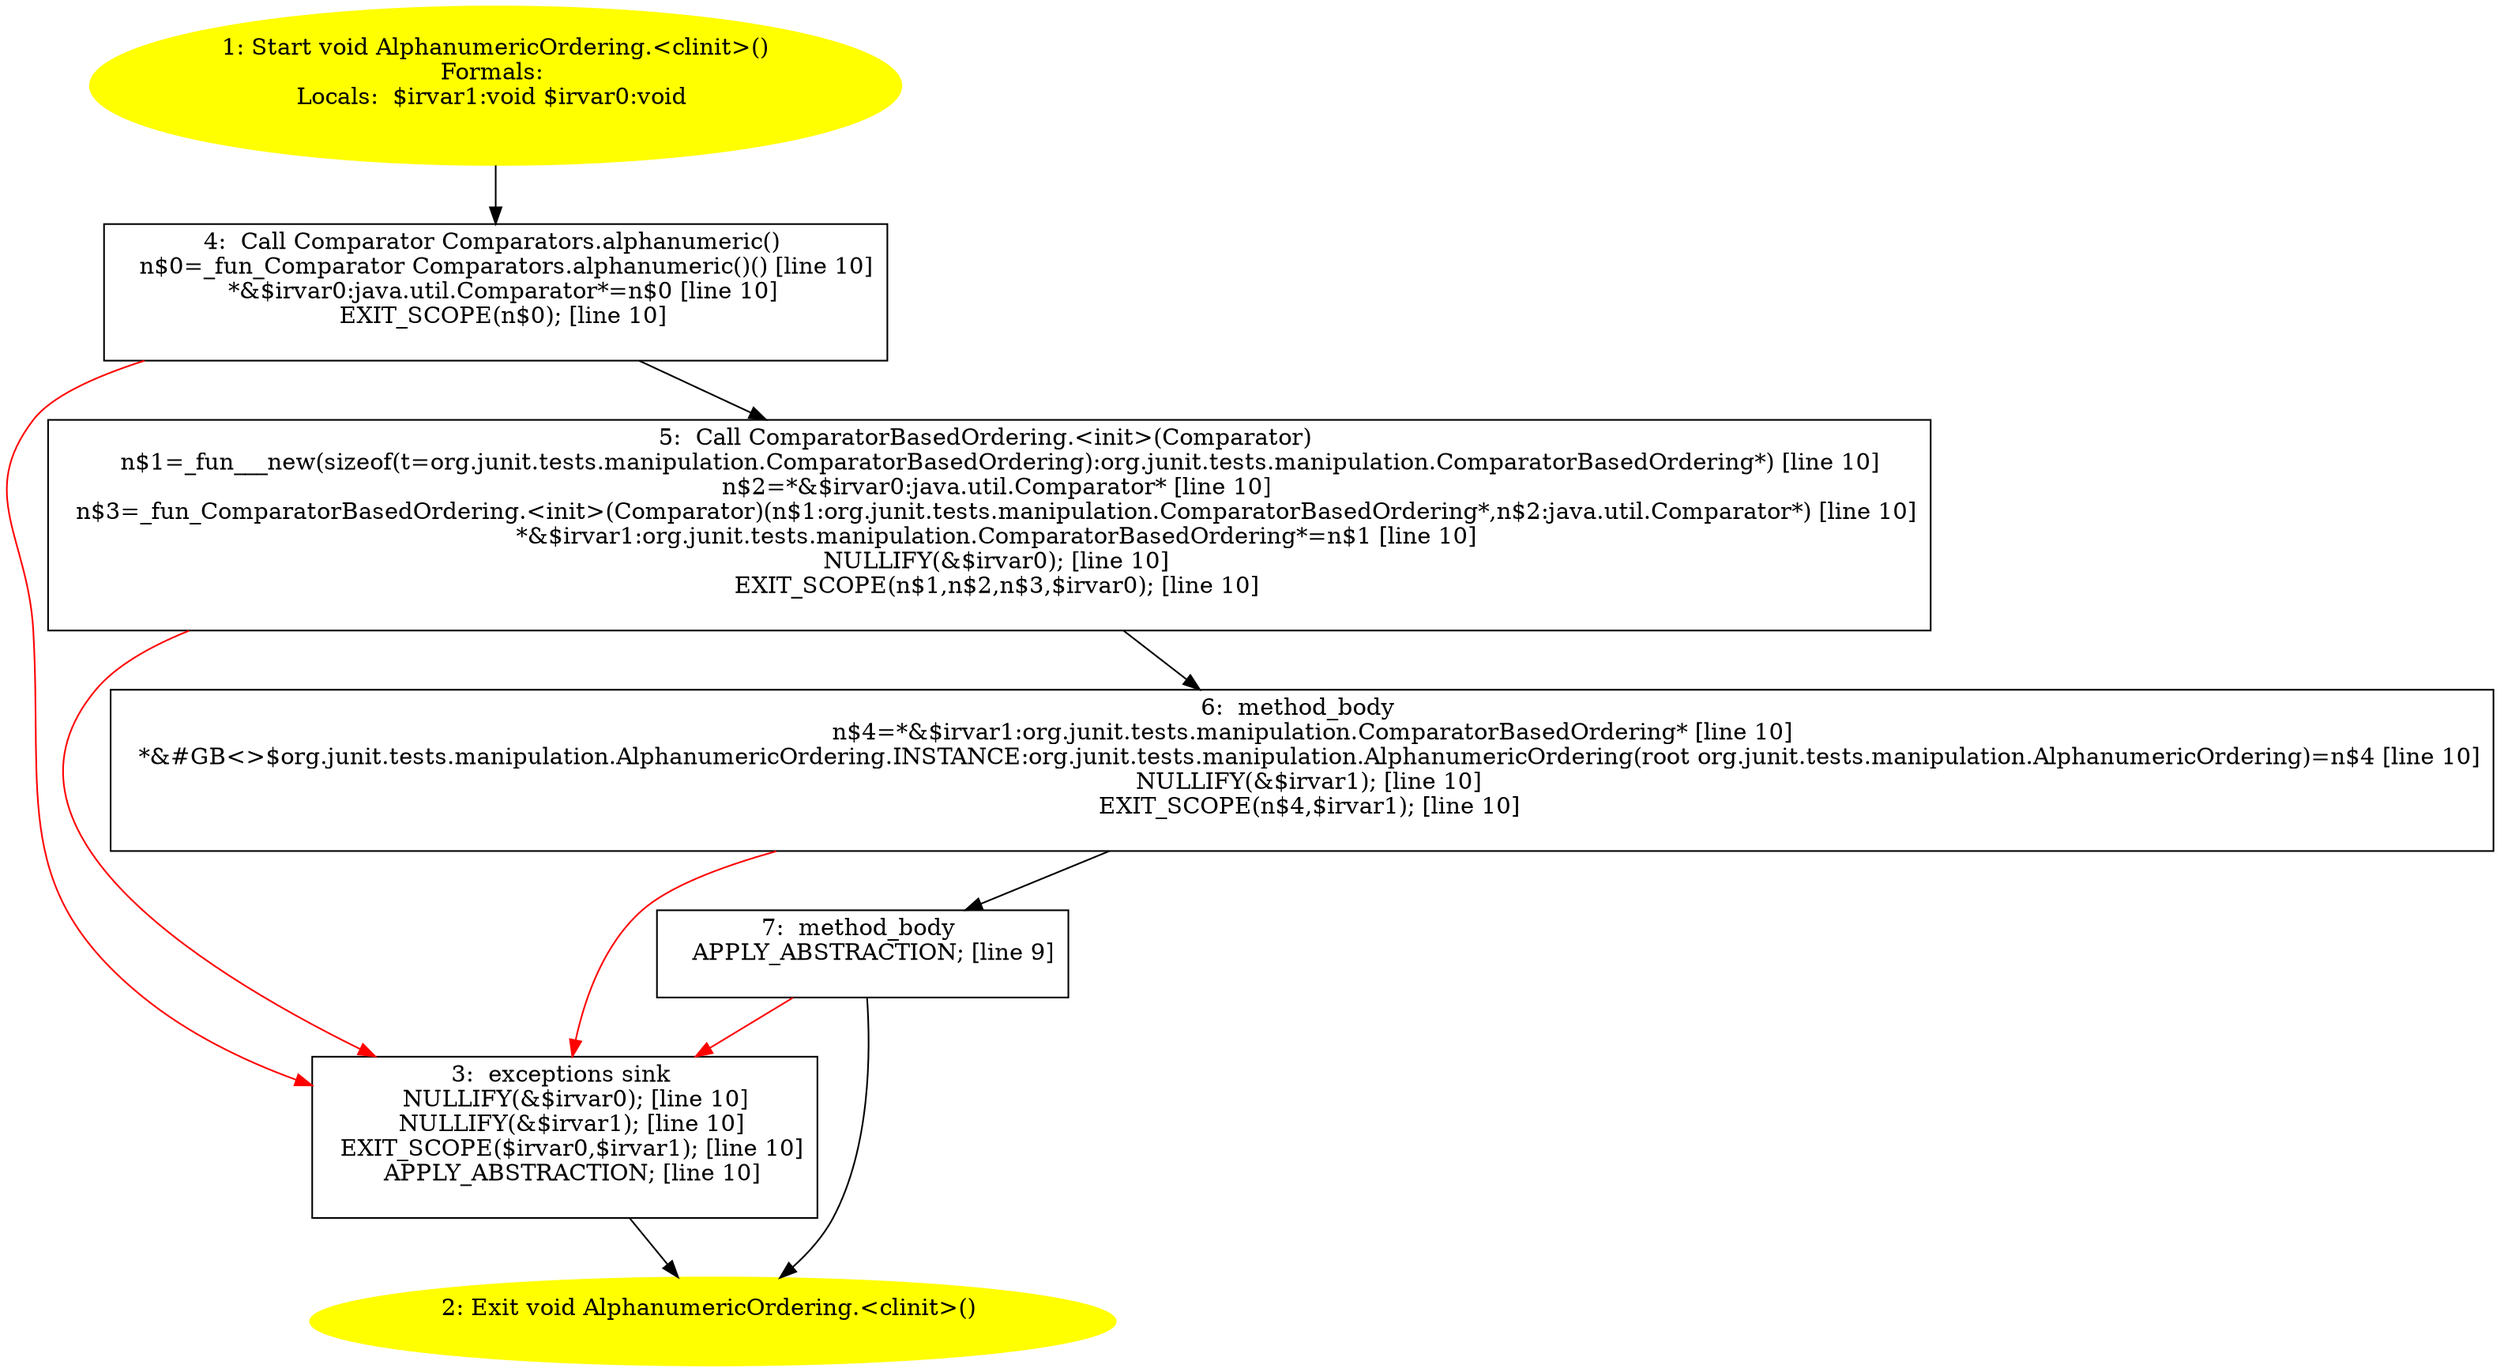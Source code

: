 /* @generated */
digraph cfg {
"org.junit.tests.manipulation.AlphanumericOrdering.<clinit>():void.67228a9654ee9f28b942e12a0d215cfd_1" [label="1: Start void AlphanumericOrdering.<clinit>()\nFormals: \nLocals:  $irvar1:void $irvar0:void \n  " color=yellow style=filled]
	

	 "org.junit.tests.manipulation.AlphanumericOrdering.<clinit>():void.67228a9654ee9f28b942e12a0d215cfd_1" -> "org.junit.tests.manipulation.AlphanumericOrdering.<clinit>():void.67228a9654ee9f28b942e12a0d215cfd_4" ;
"org.junit.tests.manipulation.AlphanumericOrdering.<clinit>():void.67228a9654ee9f28b942e12a0d215cfd_2" [label="2: Exit void AlphanumericOrdering.<clinit>() \n  " color=yellow style=filled]
	

"org.junit.tests.manipulation.AlphanumericOrdering.<clinit>():void.67228a9654ee9f28b942e12a0d215cfd_3" [label="3:  exceptions sink \n   NULLIFY(&$irvar0); [line 10]\n  NULLIFY(&$irvar1); [line 10]\n  EXIT_SCOPE($irvar0,$irvar1); [line 10]\n  APPLY_ABSTRACTION; [line 10]\n " shape="box"]
	

	 "org.junit.tests.manipulation.AlphanumericOrdering.<clinit>():void.67228a9654ee9f28b942e12a0d215cfd_3" -> "org.junit.tests.manipulation.AlphanumericOrdering.<clinit>():void.67228a9654ee9f28b942e12a0d215cfd_2" ;
"org.junit.tests.manipulation.AlphanumericOrdering.<clinit>():void.67228a9654ee9f28b942e12a0d215cfd_4" [label="4:  Call Comparator Comparators.alphanumeric() \n   n$0=_fun_Comparator Comparators.alphanumeric()() [line 10]\n  *&$irvar0:java.util.Comparator*=n$0 [line 10]\n  EXIT_SCOPE(n$0); [line 10]\n " shape="box"]
	

	 "org.junit.tests.manipulation.AlphanumericOrdering.<clinit>():void.67228a9654ee9f28b942e12a0d215cfd_4" -> "org.junit.tests.manipulation.AlphanumericOrdering.<clinit>():void.67228a9654ee9f28b942e12a0d215cfd_5" ;
	 "org.junit.tests.manipulation.AlphanumericOrdering.<clinit>():void.67228a9654ee9f28b942e12a0d215cfd_4" -> "org.junit.tests.manipulation.AlphanumericOrdering.<clinit>():void.67228a9654ee9f28b942e12a0d215cfd_3" [color="red" ];
"org.junit.tests.manipulation.AlphanumericOrdering.<clinit>():void.67228a9654ee9f28b942e12a0d215cfd_5" [label="5:  Call ComparatorBasedOrdering.<init>(Comparator) \n   n$1=_fun___new(sizeof(t=org.junit.tests.manipulation.ComparatorBasedOrdering):org.junit.tests.manipulation.ComparatorBasedOrdering*) [line 10]\n  n$2=*&$irvar0:java.util.Comparator* [line 10]\n  n$3=_fun_ComparatorBasedOrdering.<init>(Comparator)(n$1:org.junit.tests.manipulation.ComparatorBasedOrdering*,n$2:java.util.Comparator*) [line 10]\n  *&$irvar1:org.junit.tests.manipulation.ComparatorBasedOrdering*=n$1 [line 10]\n  NULLIFY(&$irvar0); [line 10]\n  EXIT_SCOPE(n$1,n$2,n$3,$irvar0); [line 10]\n " shape="box"]
	

	 "org.junit.tests.manipulation.AlphanumericOrdering.<clinit>():void.67228a9654ee9f28b942e12a0d215cfd_5" -> "org.junit.tests.manipulation.AlphanumericOrdering.<clinit>():void.67228a9654ee9f28b942e12a0d215cfd_6" ;
	 "org.junit.tests.manipulation.AlphanumericOrdering.<clinit>():void.67228a9654ee9f28b942e12a0d215cfd_5" -> "org.junit.tests.manipulation.AlphanumericOrdering.<clinit>():void.67228a9654ee9f28b942e12a0d215cfd_3" [color="red" ];
"org.junit.tests.manipulation.AlphanumericOrdering.<clinit>():void.67228a9654ee9f28b942e12a0d215cfd_6" [label="6:  method_body \n   n$4=*&$irvar1:org.junit.tests.manipulation.ComparatorBasedOrdering* [line 10]\n  *&#GB<>$org.junit.tests.manipulation.AlphanumericOrdering.INSTANCE:org.junit.tests.manipulation.AlphanumericOrdering(root org.junit.tests.manipulation.AlphanumericOrdering)=n$4 [line 10]\n  NULLIFY(&$irvar1); [line 10]\n  EXIT_SCOPE(n$4,$irvar1); [line 10]\n " shape="box"]
	

	 "org.junit.tests.manipulation.AlphanumericOrdering.<clinit>():void.67228a9654ee9f28b942e12a0d215cfd_6" -> "org.junit.tests.manipulation.AlphanumericOrdering.<clinit>():void.67228a9654ee9f28b942e12a0d215cfd_7" ;
	 "org.junit.tests.manipulation.AlphanumericOrdering.<clinit>():void.67228a9654ee9f28b942e12a0d215cfd_6" -> "org.junit.tests.manipulation.AlphanumericOrdering.<clinit>():void.67228a9654ee9f28b942e12a0d215cfd_3" [color="red" ];
"org.junit.tests.manipulation.AlphanumericOrdering.<clinit>():void.67228a9654ee9f28b942e12a0d215cfd_7" [label="7:  method_body \n   APPLY_ABSTRACTION; [line 9]\n " shape="box"]
	

	 "org.junit.tests.manipulation.AlphanumericOrdering.<clinit>():void.67228a9654ee9f28b942e12a0d215cfd_7" -> "org.junit.tests.manipulation.AlphanumericOrdering.<clinit>():void.67228a9654ee9f28b942e12a0d215cfd_2" ;
	 "org.junit.tests.manipulation.AlphanumericOrdering.<clinit>():void.67228a9654ee9f28b942e12a0d215cfd_7" -> "org.junit.tests.manipulation.AlphanumericOrdering.<clinit>():void.67228a9654ee9f28b942e12a0d215cfd_3" [color="red" ];
}
